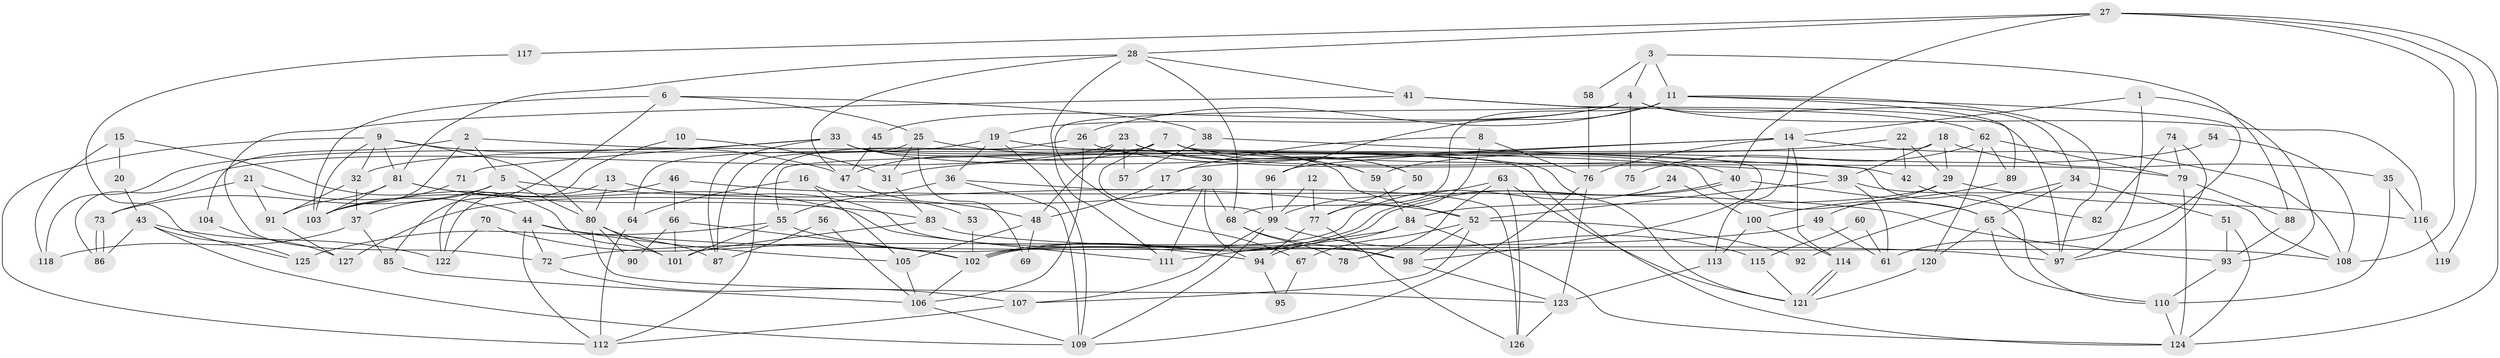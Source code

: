 // coarse degree distribution, {8: 0.14634146341463414, 12: 0.04878048780487805, 4: 0.14634146341463414, 5: 0.0975609756097561, 16: 0.024390243902439025, 6: 0.14634146341463414, 7: 0.0975609756097561, 9: 0.0975609756097561, 10: 0.07317073170731707, 3: 0.04878048780487805, 11: 0.04878048780487805, 2: 0.024390243902439025}
// Generated by graph-tools (version 1.1) at 2025/51/03/04/25 22:51:03]
// undirected, 127 vertices, 254 edges
graph export_dot {
  node [color=gray90,style=filled];
  1;
  2;
  3;
  4;
  5;
  6;
  7;
  8;
  9;
  10;
  11;
  12;
  13;
  14;
  15;
  16;
  17;
  18;
  19;
  20;
  21;
  22;
  23;
  24;
  25;
  26;
  27;
  28;
  29;
  30;
  31;
  32;
  33;
  34;
  35;
  36;
  37;
  38;
  39;
  40;
  41;
  42;
  43;
  44;
  45;
  46;
  47;
  48;
  49;
  50;
  51;
  52;
  53;
  54;
  55;
  56;
  57;
  58;
  59;
  60;
  61;
  62;
  63;
  64;
  65;
  66;
  67;
  68;
  69;
  70;
  71;
  72;
  73;
  74;
  75;
  76;
  77;
  78;
  79;
  80;
  81;
  82;
  83;
  84;
  85;
  86;
  87;
  88;
  89;
  90;
  91;
  92;
  93;
  94;
  95;
  96;
  97;
  98;
  99;
  100;
  101;
  102;
  103;
  104;
  105;
  106;
  107;
  108;
  109;
  110;
  111;
  112;
  113;
  114;
  115;
  116;
  117;
  118;
  119;
  120;
  121;
  122;
  123;
  124;
  125;
  126;
  127;
  1 -- 14;
  1 -- 93;
  1 -- 97;
  2 -- 103;
  2 -- 65;
  2 -- 5;
  2 -- 104;
  3 -- 88;
  3 -- 4;
  3 -- 11;
  3 -- 58;
  4 -- 19;
  4 -- 116;
  4 -- 34;
  4 -- 45;
  4 -- 67;
  4 -- 75;
  5 -- 52;
  5 -- 37;
  5 -- 73;
  5 -- 80;
  6 -- 85;
  6 -- 103;
  6 -- 25;
  6 -- 38;
  7 -- 79;
  7 -- 98;
  7 -- 47;
  7 -- 50;
  7 -- 64;
  7 -- 99;
  8 -- 76;
  8 -- 17;
  8 -- 77;
  9 -- 80;
  9 -- 81;
  9 -- 32;
  9 -- 47;
  9 -- 103;
  9 -- 112;
  10 -- 122;
  10 -- 31;
  11 -- 26;
  11 -- 61;
  11 -- 68;
  11 -- 89;
  11 -- 96;
  11 -- 97;
  12 -- 99;
  12 -- 77;
  13 -- 80;
  13 -- 98;
  13 -- 122;
  14 -- 108;
  14 -- 96;
  14 -- 17;
  14 -- 76;
  14 -- 113;
  14 -- 114;
  15 -- 118;
  15 -- 101;
  15 -- 20;
  16 -- 64;
  16 -- 105;
  16 -- 53;
  17 -- 48;
  18 -- 39;
  18 -- 29;
  18 -- 35;
  18 -- 55;
  19 -- 121;
  19 -- 32;
  19 -- 36;
  19 -- 109;
  20 -- 43;
  21 -- 44;
  21 -- 73;
  21 -- 91;
  22 -- 29;
  22 -- 31;
  22 -- 42;
  23 -- 59;
  23 -- 50;
  23 -- 42;
  23 -- 48;
  23 -- 57;
  23 -- 86;
  24 -- 102;
  24 -- 100;
  25 -- 87;
  25 -- 31;
  25 -- 59;
  25 -- 69;
  26 -- 112;
  26 -- 106;
  26 -- 39;
  27 -- 28;
  27 -- 108;
  27 -- 40;
  27 -- 117;
  27 -- 119;
  27 -- 124;
  28 -- 41;
  28 -- 47;
  28 -- 68;
  28 -- 81;
  28 -- 111;
  29 -- 49;
  29 -- 84;
  29 -- 116;
  30 -- 94;
  30 -- 68;
  30 -- 111;
  30 -- 127;
  31 -- 83;
  32 -- 91;
  32 -- 37;
  33 -- 52;
  33 -- 40;
  33 -- 71;
  33 -- 87;
  33 -- 118;
  33 -- 124;
  34 -- 65;
  34 -- 51;
  34 -- 92;
  35 -- 110;
  35 -- 116;
  36 -- 55;
  36 -- 109;
  36 -- 126;
  37 -- 85;
  37 -- 118;
  38 -- 110;
  38 -- 57;
  39 -- 52;
  39 -- 61;
  39 -- 108;
  40 -- 102;
  40 -- 102;
  40 -- 65;
  41 -- 62;
  41 -- 97;
  41 -- 72;
  42 -- 82;
  43 -- 109;
  43 -- 86;
  43 -- 122;
  43 -- 125;
  44 -- 112;
  44 -- 97;
  44 -- 72;
  44 -- 105;
  45 -- 47;
  46 -- 103;
  46 -- 93;
  46 -- 66;
  47 -- 48;
  48 -- 69;
  48 -- 105;
  49 -- 61;
  49 -- 72;
  50 -- 77;
  51 -- 124;
  51 -- 93;
  52 -- 98;
  52 -- 107;
  52 -- 67;
  52 -- 92;
  53 -- 102;
  54 -- 59;
  54 -- 108;
  55 -- 94;
  55 -- 101;
  55 -- 125;
  56 -- 87;
  56 -- 106;
  58 -- 76;
  59 -- 84;
  60 -- 61;
  60 -- 115;
  62 -- 120;
  62 -- 89;
  62 -- 75;
  62 -- 79;
  63 -- 126;
  63 -- 99;
  63 -- 78;
  63 -- 121;
  64 -- 112;
  65 -- 97;
  65 -- 110;
  65 -- 120;
  66 -- 102;
  66 -- 90;
  66 -- 101;
  67 -- 95;
  68 -- 78;
  68 -- 98;
  70 -- 122;
  70 -- 102;
  71 -- 103;
  72 -- 107;
  73 -- 86;
  73 -- 86;
  74 -- 79;
  74 -- 97;
  74 -- 82;
  76 -- 109;
  76 -- 123;
  77 -- 126;
  77 -- 94;
  79 -- 124;
  79 -- 88;
  80 -- 101;
  80 -- 87;
  80 -- 90;
  80 -- 123;
  81 -- 111;
  81 -- 83;
  81 -- 91;
  81 -- 103;
  83 -- 101;
  83 -- 108;
  84 -- 111;
  84 -- 124;
  84 -- 94;
  85 -- 106;
  88 -- 93;
  89 -- 100;
  91 -- 127;
  93 -- 110;
  94 -- 95;
  96 -- 99;
  98 -- 123;
  99 -- 109;
  99 -- 107;
  99 -- 115;
  100 -- 113;
  100 -- 114;
  102 -- 106;
  104 -- 127;
  105 -- 106;
  106 -- 109;
  107 -- 112;
  110 -- 124;
  113 -- 123;
  114 -- 121;
  114 -- 121;
  115 -- 121;
  116 -- 119;
  117 -- 125;
  120 -- 121;
  123 -- 126;
}
